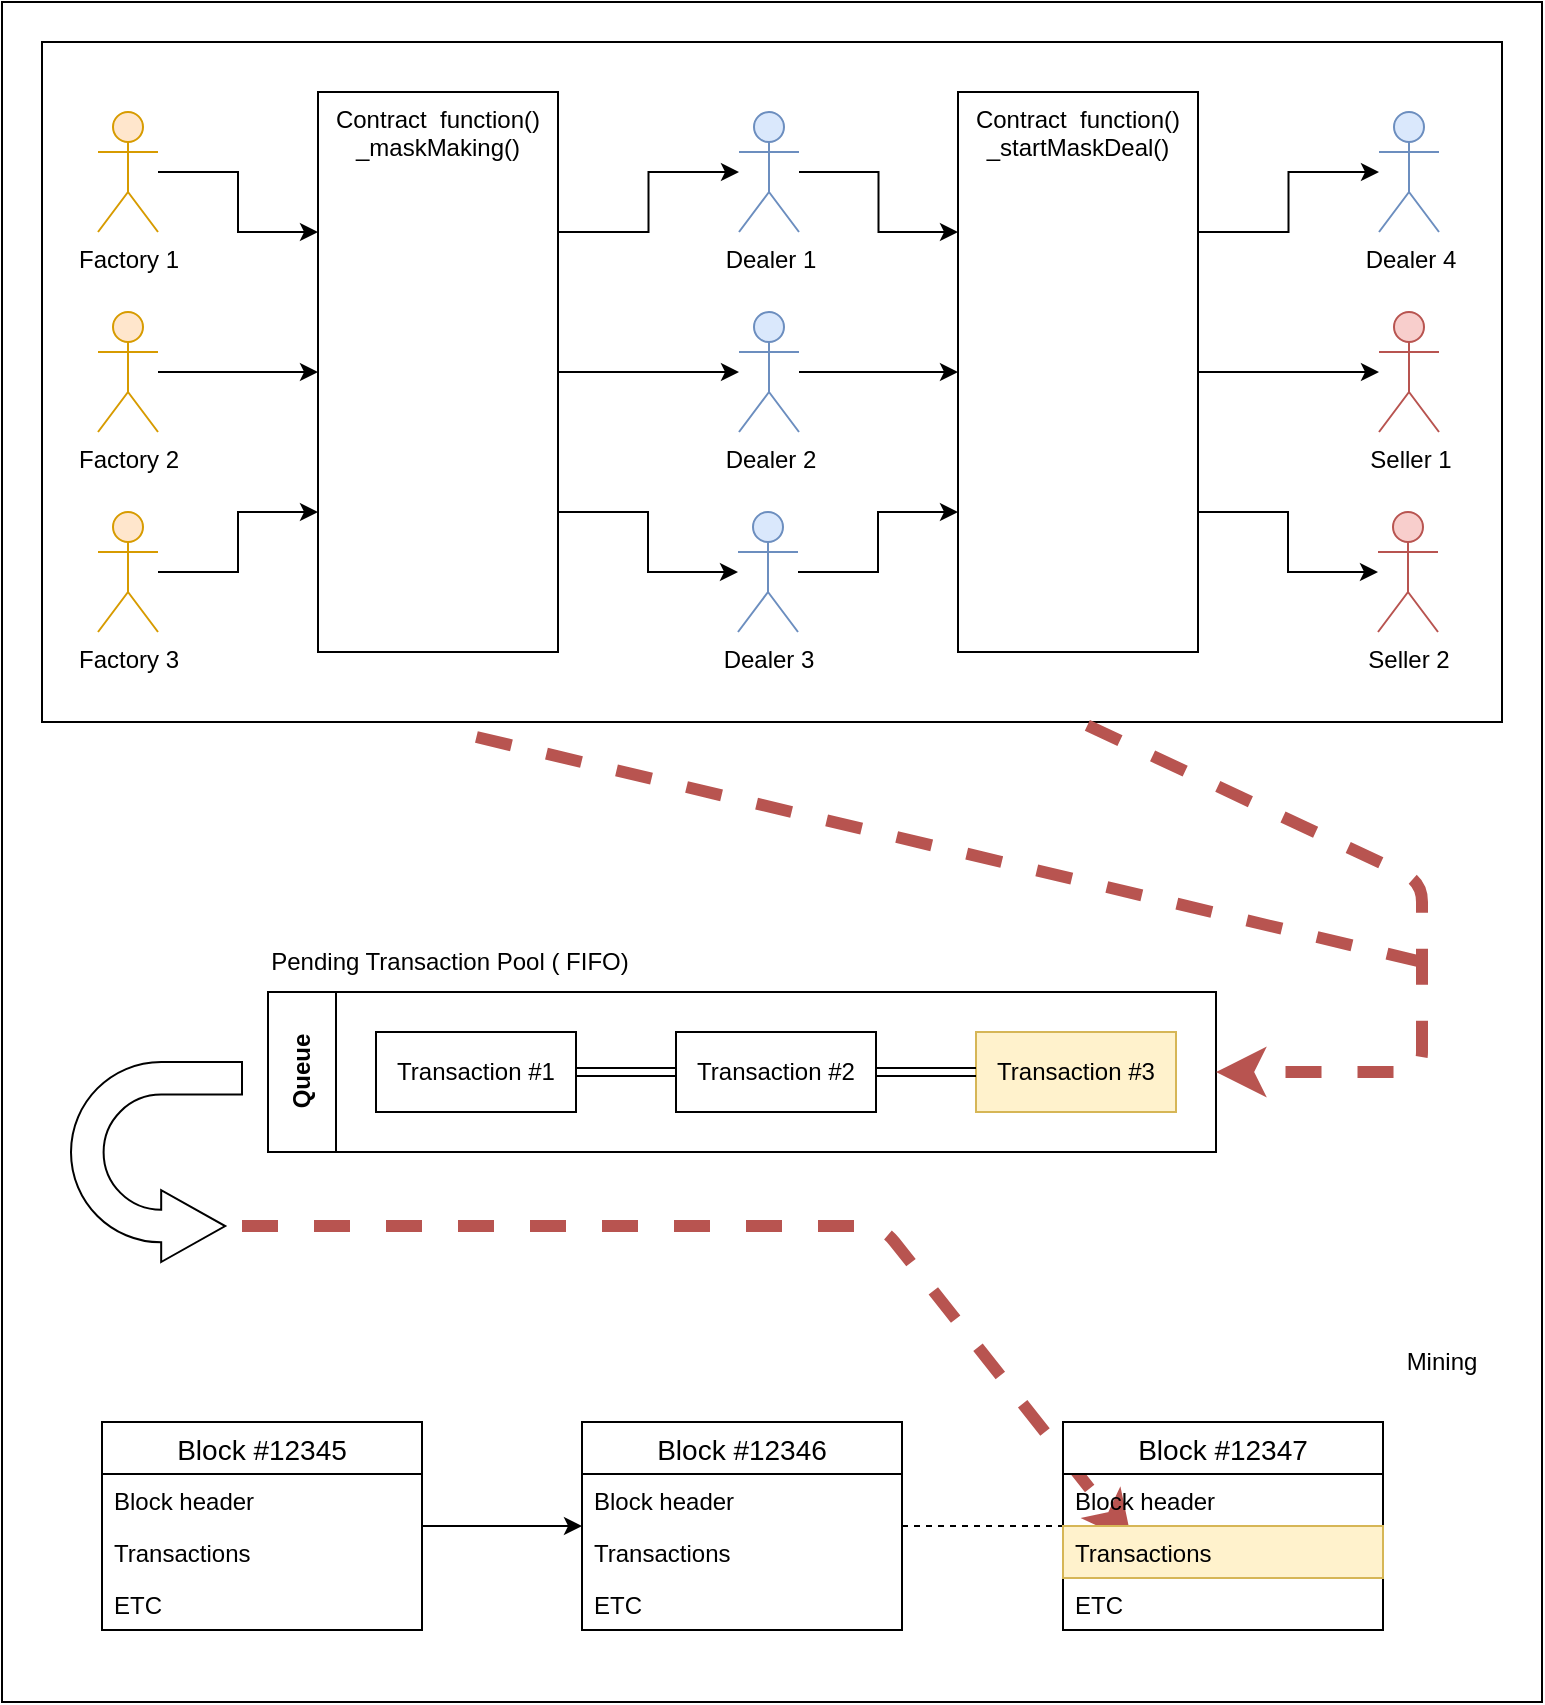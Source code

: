 <mxfile version="13.0.1" type="github"><diagram id="xKPJg7g8z_sQPrSw_ce_" name="Page-1"><mxGraphModel dx="1483" dy="713" grid="1" gridSize="10" guides="1" tooltips="1" connect="1" arrows="1" fold="1" page="1" pageScale="1" pageWidth="827" pageHeight="1169" math="0" shadow="0"><root><mxCell id="0"/><mxCell id="1" parent="0"/><mxCell id="rwE-RwJcoACd1FVOhJAC-117" value="" style="rounded=0;whiteSpace=wrap;html=1;" vertex="1" parent="1"><mxGeometry x="30" y="260" width="770" height="850" as="geometry"/></mxCell><mxCell id="rwE-RwJcoACd1FVOhJAC-109" value="" style="verticalLabelPosition=bottom;verticalAlign=top;html=1;shape=mxgraph.basic.rect;fillColor2=none;strokeWidth=1;size=20;indent=5;" vertex="1" parent="1"><mxGeometry x="50" y="280" width="730" height="340" as="geometry"/></mxCell><mxCell id="rwE-RwJcoACd1FVOhJAC-10" value="" style="edgeStyle=orthogonalEdgeStyle;rounded=0;orthogonalLoop=1;jettySize=auto;html=1;entryX=0;entryY=0.25;entryDx=0;entryDy=0;" edge="1" parent="1" source="rwE-RwJcoACd1FVOhJAC-1" target="rwE-RwJcoACd1FVOhJAC-8"><mxGeometry relative="1" as="geometry"><mxPoint x="188" y="345" as="targetPoint"/></mxGeometry></mxCell><mxCell id="rwE-RwJcoACd1FVOhJAC-1" value="Factory 1" style="shape=umlActor;verticalLabelPosition=bottom;labelBackgroundColor=#ffffff;verticalAlign=top;html=1;outlineConnect=0;fillColor=#ffe6cc;strokeColor=#d79b00;" vertex="1" parent="1"><mxGeometry x="78" y="315" width="30" height="60" as="geometry"/></mxCell><mxCell id="rwE-RwJcoACd1FVOhJAC-12" value="" style="edgeStyle=orthogonalEdgeStyle;rounded=0;orthogonalLoop=1;jettySize=auto;html=1;" edge="1" parent="1" source="rwE-RwJcoACd1FVOhJAC-2" target="rwE-RwJcoACd1FVOhJAC-8"><mxGeometry relative="1" as="geometry"><mxPoint x="188" y="445" as="targetPoint"/></mxGeometry></mxCell><mxCell id="rwE-RwJcoACd1FVOhJAC-2" value="Factory 2" style="shape=umlActor;verticalLabelPosition=bottom;labelBackgroundColor=#ffffff;verticalAlign=top;html=1;outlineConnect=0;fillColor=#ffe6cc;strokeColor=#d79b00;" vertex="1" parent="1"><mxGeometry x="78" y="415" width="30" height="60" as="geometry"/></mxCell><mxCell id="rwE-RwJcoACd1FVOhJAC-14" value="" style="edgeStyle=orthogonalEdgeStyle;rounded=0;orthogonalLoop=1;jettySize=auto;html=1;entryX=0;entryY=0.75;entryDx=0;entryDy=0;" edge="1" parent="1" source="rwE-RwJcoACd1FVOhJAC-3" target="rwE-RwJcoACd1FVOhJAC-8"><mxGeometry relative="1" as="geometry"><mxPoint x="188" y="545" as="targetPoint"/></mxGeometry></mxCell><mxCell id="rwE-RwJcoACd1FVOhJAC-3" value="Factory 3" style="shape=umlActor;verticalLabelPosition=bottom;labelBackgroundColor=#ffffff;verticalAlign=top;html=1;outlineConnect=0;fillColor=#ffe6cc;strokeColor=#d79b00;" vertex="1" parent="1"><mxGeometry x="78" y="515" width="30" height="60" as="geometry"/></mxCell><mxCell id="rwE-RwJcoACd1FVOhJAC-16" value="" style="edgeStyle=orthogonalEdgeStyle;rounded=0;orthogonalLoop=1;jettySize=auto;html=1;" edge="1" parent="1" source="rwE-RwJcoACd1FVOhJAC-8" target="rwE-RwJcoACd1FVOhJAC-17"><mxGeometry relative="1" as="geometry"><mxPoint x="448" y="445" as="targetPoint"/></mxGeometry></mxCell><mxCell id="rwE-RwJcoACd1FVOhJAC-24" style="edgeStyle=orthogonalEdgeStyle;rounded=0;orthogonalLoop=1;jettySize=auto;html=1;exitX=1;exitY=0.25;exitDx=0;exitDy=0;" edge="1" parent="1" source="rwE-RwJcoACd1FVOhJAC-8" target="rwE-RwJcoACd1FVOhJAC-25"><mxGeometry relative="1" as="geometry"><mxPoint x="408" y="345" as="targetPoint"/></mxGeometry></mxCell><mxCell id="rwE-RwJcoACd1FVOhJAC-29" style="edgeStyle=orthogonalEdgeStyle;rounded=0;orthogonalLoop=1;jettySize=auto;html=1;exitX=1;exitY=0.75;exitDx=0;exitDy=0;" edge="1" parent="1" source="rwE-RwJcoACd1FVOhJAC-8" target="rwE-RwJcoACd1FVOhJAC-27"><mxGeometry relative="1" as="geometry"/></mxCell><mxCell id="rwE-RwJcoACd1FVOhJAC-8" value="Contract&amp;nbsp; function()&lt;br&gt;_maskMaking()" style="rounded=0;whiteSpace=wrap;html=1;verticalAlign=top;" vertex="1" parent="1"><mxGeometry x="188" y="305" width="120" height="280" as="geometry"/></mxCell><mxCell id="rwE-RwJcoACd1FVOhJAC-17" value="Dealer 2" style="shape=umlActor;verticalLabelPosition=bottom;labelBackgroundColor=#ffffff;verticalAlign=top;html=1;outlineConnect=0;fillColor=#dae8fc;strokeColor=#6c8ebf;" vertex="1" parent="1"><mxGeometry x="398.5" y="415" width="30" height="60" as="geometry"/></mxCell><mxCell id="rwE-RwJcoACd1FVOhJAC-35" value="" style="edgeStyle=orthogonalEdgeStyle;rounded=0;orthogonalLoop=1;jettySize=auto;html=1;entryX=0;entryY=0.25;entryDx=0;entryDy=0;" edge="1" parent="1" source="rwE-RwJcoACd1FVOhJAC-25" target="rwE-RwJcoACd1FVOhJAC-33"><mxGeometry relative="1" as="geometry"><mxPoint x="517" y="345" as="targetPoint"/></mxGeometry></mxCell><mxCell id="rwE-RwJcoACd1FVOhJAC-25" value="Dealer 1" style="shape=umlActor;verticalLabelPosition=bottom;labelBackgroundColor=#ffffff;verticalAlign=top;html=1;outlineConnect=0;fillColor=#dae8fc;strokeColor=#6c8ebf;" vertex="1" parent="1"><mxGeometry x="398.5" y="315" width="30" height="60" as="geometry"/></mxCell><mxCell id="rwE-RwJcoACd1FVOhJAC-27" value="Dealer 3" style="shape=umlActor;verticalLabelPosition=bottom;labelBackgroundColor=#ffffff;verticalAlign=top;html=1;outlineConnect=0;fillColor=#dae8fc;strokeColor=#6c8ebf;" vertex="1" parent="1"><mxGeometry x="398" y="515" width="30" height="60" as="geometry"/></mxCell><mxCell id="rwE-RwJcoACd1FVOhJAC-30" value="" style="edgeStyle=orthogonalEdgeStyle;rounded=0;orthogonalLoop=1;jettySize=auto;html=1;entryX=0;entryY=0.25;entryDx=0;entryDy=0;exitX=0;exitY=0.25;exitDx=0;exitDy=0;" edge="1" parent="1" target="rwE-RwJcoACd1FVOhJAC-33" source="rwE-RwJcoACd1FVOhJAC-33"><mxGeometry relative="1" as="geometry"><mxPoint x="438" y="345" as="sourcePoint"/><mxPoint x="518" y="345" as="targetPoint"/></mxGeometry></mxCell><mxCell id="rwE-RwJcoACd1FVOhJAC-31" value="" style="edgeStyle=orthogonalEdgeStyle;rounded=0;orthogonalLoop=1;jettySize=auto;html=1;" edge="1" parent="1" target="rwE-RwJcoACd1FVOhJAC-33" source="rwE-RwJcoACd1FVOhJAC-17"><mxGeometry relative="1" as="geometry"><mxPoint x="478" y="445" as="sourcePoint"/><mxPoint x="518" y="445" as="targetPoint"/></mxGeometry></mxCell><mxCell id="rwE-RwJcoACd1FVOhJAC-32" value="" style="edgeStyle=orthogonalEdgeStyle;rounded=0;orthogonalLoop=1;jettySize=auto;html=1;entryX=0;entryY=0.75;entryDx=0;entryDy=0;" edge="1" parent="1" target="rwE-RwJcoACd1FVOhJAC-33" source="rwE-RwJcoACd1FVOhJAC-27"><mxGeometry relative="1" as="geometry"><mxPoint x="438" y="545" as="sourcePoint"/><mxPoint x="518" y="545" as="targetPoint"/></mxGeometry></mxCell><mxCell id="rwE-RwJcoACd1FVOhJAC-33" value="Contract&amp;nbsp; function()&lt;br&gt;_startMaskDeal()" style="rounded=0;whiteSpace=wrap;html=1;verticalAlign=top;" vertex="1" parent="1"><mxGeometry x="508" y="305" width="120" height="280" as="geometry"/></mxCell><mxCell id="rwE-RwJcoACd1FVOhJAC-38" value="" style="edgeStyle=orthogonalEdgeStyle;rounded=0;orthogonalLoop=1;jettySize=auto;html=1;exitX=1;exitY=0.5;exitDx=0;exitDy=0;" edge="1" parent="1" target="rwE-RwJcoACd1FVOhJAC-41" source="rwE-RwJcoACd1FVOhJAC-33"><mxGeometry relative="1" as="geometry"><mxPoint x="658" y="455" as="sourcePoint"/><mxPoint x="768" y="445" as="targetPoint"/></mxGeometry></mxCell><mxCell id="rwE-RwJcoACd1FVOhJAC-39" style="edgeStyle=orthogonalEdgeStyle;rounded=0;orthogonalLoop=1;jettySize=auto;html=1;exitX=1;exitY=0.25;exitDx=0;exitDy=0;" edge="1" parent="1" target="rwE-RwJcoACd1FVOhJAC-42" source="rwE-RwJcoACd1FVOhJAC-33"><mxGeometry relative="1" as="geometry"><mxPoint x="728" y="345" as="targetPoint"/><mxPoint x="658" y="395" as="sourcePoint"/></mxGeometry></mxCell><mxCell id="rwE-RwJcoACd1FVOhJAC-40" style="edgeStyle=orthogonalEdgeStyle;rounded=0;orthogonalLoop=1;jettySize=auto;html=1;exitX=1;exitY=0.75;exitDx=0;exitDy=0;" edge="1" parent="1" target="rwE-RwJcoACd1FVOhJAC-43" source="rwE-RwJcoACd1FVOhJAC-33"><mxGeometry relative="1" as="geometry"><mxPoint x="648" y="505" as="sourcePoint"/></mxGeometry></mxCell><mxCell id="rwE-RwJcoACd1FVOhJAC-41" value="Seller 1" style="shape=umlActor;verticalLabelPosition=bottom;labelBackgroundColor=#ffffff;verticalAlign=top;html=1;outlineConnect=0;fillColor=#f8cecc;strokeColor=#b85450;" vertex="1" parent="1"><mxGeometry x="718.5" y="415" width="30" height="60" as="geometry"/></mxCell><mxCell id="rwE-RwJcoACd1FVOhJAC-42" value="Dealer 4" style="shape=umlActor;verticalLabelPosition=bottom;labelBackgroundColor=#ffffff;verticalAlign=top;html=1;outlineConnect=0;fillColor=#dae8fc;strokeColor=#6c8ebf;" vertex="1" parent="1"><mxGeometry x="718.5" y="315" width="30" height="60" as="geometry"/></mxCell><mxCell id="rwE-RwJcoACd1FVOhJAC-43" value="Seller 2" style="shape=umlActor;verticalLabelPosition=bottom;labelBackgroundColor=#ffffff;verticalAlign=top;html=1;outlineConnect=0;fillColor=#f8cecc;strokeColor=#b85450;" vertex="1" parent="1"><mxGeometry x="718" y="515" width="30" height="60" as="geometry"/></mxCell><mxCell id="rwE-RwJcoACd1FVOhJAC-55" value="" style="edgeStyle=orthogonalEdgeStyle;rounded=0;orthogonalLoop=1;jettySize=auto;html=1;" edge="1" parent="1" source="rwE-RwJcoACd1FVOhJAC-44" target="rwE-RwJcoACd1FVOhJAC-51"><mxGeometry relative="1" as="geometry"/></mxCell><mxCell id="rwE-RwJcoACd1FVOhJAC-62" value="" style="endArrow=none;dashed=1;html=1;" edge="1" parent="1" source="rwE-RwJcoACd1FVOhJAC-51" target="rwE-RwJcoACd1FVOhJAC-57"><mxGeometry width="50" height="50" relative="1" as="geometry"><mxPoint x="510" y="1070" as="sourcePoint"/><mxPoint x="570" y="1040" as="targetPoint"/></mxGeometry></mxCell><mxCell id="rwE-RwJcoACd1FVOhJAC-64" value="Queue" style="swimlane;html=1;startSize=34;horizontal=0;childLayout=flowLayout;flowOrientation=west;resizable=0;interRankCellSpacing=50;containerType=tree;" vertex="1" parent="1"><mxGeometry x="163" y="755" width="474" height="80" as="geometry"><mxRectangle x="184" y="230" width="30" height="160" as="alternateBounds"/></mxGeometry></mxCell><mxCell id="rwE-RwJcoACd1FVOhJAC-65" value="Transaction #1" style="whiteSpace=wrap;html=1;" vertex="1" parent="rwE-RwJcoACd1FVOhJAC-64"><mxGeometry x="54" y="20" width="100" height="40" as="geometry"/></mxCell><mxCell id="rwE-RwJcoACd1FVOhJAC-66" value="Transaction #2" style="whiteSpace=wrap;html=1;" vertex="1" parent="rwE-RwJcoACd1FVOhJAC-64"><mxGeometry x="204" y="20" width="100" height="40" as="geometry"/></mxCell><mxCell id="rwE-RwJcoACd1FVOhJAC-67" value="" style="html=1;curved=1;noEdgeStyle=1;orthogonal=1;shape=link;" edge="1" parent="rwE-RwJcoACd1FVOhJAC-64" source="rwE-RwJcoACd1FVOhJAC-65" target="rwE-RwJcoACd1FVOhJAC-66"><mxGeometry relative="1" as="geometry"><Array as="points"><mxPoint x="166" y="40"/><mxPoint x="192" y="40"/></Array></mxGeometry></mxCell><mxCell id="rwE-RwJcoACd1FVOhJAC-70" value="Transaction #3" style="whiteSpace=wrap;html=1;fillColor=#fff2cc;strokeColor=#d6b656;" vertex="1" parent="rwE-RwJcoACd1FVOhJAC-64"><mxGeometry x="354" y="20" width="100" height="40" as="geometry"/></mxCell><mxCell id="rwE-RwJcoACd1FVOhJAC-71" value="" style="html=1;curved=1;noEdgeStyle=1;orthogonal=1;shape=link;" edge="1" parent="rwE-RwJcoACd1FVOhJAC-64" source="rwE-RwJcoACd1FVOhJAC-66" target="rwE-RwJcoACd1FVOhJAC-70"><mxGeometry relative="1" as="geometry"><Array as="points"><mxPoint x="316" y="40"/><mxPoint x="342" y="40"/></Array></mxGeometry></mxCell><mxCell id="rwE-RwJcoACd1FVOhJAC-80" value="" style="endArrow=classic;html=1;dashed=1;strokeColor=#b85450;strokeWidth=6;fillColor=#f8cecc;" edge="1" parent="1"><mxGeometry width="50" height="50" relative="1" as="geometry"><mxPoint x="150" y="872" as="sourcePoint"/><mxPoint x="595" y="1030" as="targetPoint"/><Array as="points"><mxPoint x="470" y="872"/></Array></mxGeometry></mxCell><mxCell id="rwE-RwJcoACd1FVOhJAC-96" value="" style="shape=image;html=1;verticalAlign=top;verticalLabelPosition=bottom;labelBackgroundColor=#ffffff;imageAspect=0;aspect=fixed;image=https://cdn1.iconfinder.com/data/icons/business-and-finance-20/200/vector_65_12-128.png" vertex="1" parent="1"><mxGeometry x="199" y="396" width="98" height="98" as="geometry"/></mxCell><mxCell id="rwE-RwJcoACd1FVOhJAC-97" value="" style="shape=image;html=1;verticalAlign=top;verticalLabelPosition=bottom;labelBackgroundColor=#ffffff;imageAspect=0;aspect=fixed;image=https://cdn1.iconfinder.com/data/icons/business-and-finance-20/200/vector_65_12-128.png" vertex="1" parent="1"><mxGeometry x="519" y="396" width="98" height="98" as="geometry"/></mxCell><mxCell id="rwE-RwJcoACd1FVOhJAC-98" value="Pending Transaction Pool ( FIFO)" style="text;html=1;strokeColor=none;fillColor=none;align=center;verticalAlign=middle;whiteSpace=wrap;rounded=0;" vertex="1" parent="1"><mxGeometry x="163" y="730" width="182" height="20" as="geometry"/></mxCell><mxCell id="rwE-RwJcoACd1FVOhJAC-106" value="" style="html=1;shadow=0;dashed=0;align=center;verticalAlign=middle;shape=mxgraph.arrows2.uTurnArrow;dy=8.15;arrowHead=35.94;dx2=32.01;rotation=-180;direction=east;flipV=0;flipH=1;" vertex="1" parent="1"><mxGeometry x="64.5" y="790" width="85.5" height="100" as="geometry"/></mxCell><mxCell id="rwE-RwJcoACd1FVOhJAC-57" value="Block #12347" style="swimlane;fontStyle=0;childLayout=stackLayout;horizontal=1;startSize=26;horizontalStack=0;resizeParent=1;resizeParentMax=0;resizeLast=0;collapsible=1;marginBottom=0;align=center;fontSize=14;" vertex="1" parent="1"><mxGeometry x="560.5" y="970" width="160" height="104" as="geometry"><mxRectangle x="80" y="30" width="70" height="26" as="alternateBounds"/></mxGeometry></mxCell><mxCell id="rwE-RwJcoACd1FVOhJAC-58" value="Block header" style="text;strokeColor=none;fillColor=none;spacingLeft=4;spacingRight=4;overflow=hidden;rotatable=0;points=[[0,0.5],[1,0.5]];portConstraint=eastwest;fontSize=12;" vertex="1" parent="rwE-RwJcoACd1FVOhJAC-57"><mxGeometry y="26" width="160" height="26" as="geometry"/></mxCell><mxCell id="rwE-RwJcoACd1FVOhJAC-59" value="Transactions" style="text;strokeColor=#d6b656;fillColor=#fff2cc;spacingLeft=4;spacingRight=4;overflow=hidden;rotatable=0;points=[[0,0.5],[1,0.5]];portConstraint=eastwest;fontSize=12;" vertex="1" parent="rwE-RwJcoACd1FVOhJAC-57"><mxGeometry y="52" width="160" height="26" as="geometry"/></mxCell><mxCell id="rwE-RwJcoACd1FVOhJAC-60" value="ETC" style="text;strokeColor=none;fillColor=none;spacingLeft=4;spacingRight=4;overflow=hidden;rotatable=0;points=[[0,0.5],[1,0.5]];portConstraint=eastwest;fontSize=12;" vertex="1" parent="rwE-RwJcoACd1FVOhJAC-57"><mxGeometry y="78" width="160" height="26" as="geometry"/></mxCell><mxCell id="rwE-RwJcoACd1FVOhJAC-44" value="Block #12345" style="swimlane;fontStyle=0;childLayout=stackLayout;horizontal=1;startSize=26;horizontalStack=0;resizeParent=1;resizeParentMax=0;resizeLast=0;collapsible=1;marginBottom=0;align=center;fontSize=14;" vertex="1" parent="1"><mxGeometry x="80" y="970" width="160" height="104" as="geometry"><mxRectangle x="80" y="30" width="70" height="26" as="alternateBounds"/></mxGeometry></mxCell><mxCell id="rwE-RwJcoACd1FVOhJAC-45" value="Block header" style="text;strokeColor=none;fillColor=none;spacingLeft=4;spacingRight=4;overflow=hidden;rotatable=0;points=[[0,0.5],[1,0.5]];portConstraint=eastwest;fontSize=12;" vertex="1" parent="rwE-RwJcoACd1FVOhJAC-44"><mxGeometry y="26" width="160" height="26" as="geometry"/></mxCell><mxCell id="rwE-RwJcoACd1FVOhJAC-46" value="Transactions" style="text;strokeColor=none;fillColor=none;spacingLeft=4;spacingRight=4;overflow=hidden;rotatable=0;points=[[0,0.5],[1,0.5]];portConstraint=eastwest;fontSize=12;" vertex="1" parent="rwE-RwJcoACd1FVOhJAC-44"><mxGeometry y="52" width="160" height="26" as="geometry"/></mxCell><mxCell id="rwE-RwJcoACd1FVOhJAC-47" value="ETC" style="text;strokeColor=none;fillColor=none;spacingLeft=4;spacingRight=4;overflow=hidden;rotatable=0;points=[[0,0.5],[1,0.5]];portConstraint=eastwest;fontSize=12;" vertex="1" parent="rwE-RwJcoACd1FVOhJAC-44"><mxGeometry y="78" width="160" height="26" as="geometry"/></mxCell><mxCell id="rwE-RwJcoACd1FVOhJAC-51" value="Block #12346" style="swimlane;fontStyle=0;childLayout=stackLayout;horizontal=1;startSize=26;horizontalStack=0;resizeParent=1;resizeParentMax=0;resizeLast=0;collapsible=1;marginBottom=0;align=center;fontSize=14;" vertex="1" parent="1"><mxGeometry x="320" y="970" width="160" height="104" as="geometry"><mxRectangle x="80" y="30" width="70" height="26" as="alternateBounds"/></mxGeometry></mxCell><mxCell id="rwE-RwJcoACd1FVOhJAC-52" value="Block header" style="text;strokeColor=none;fillColor=none;spacingLeft=4;spacingRight=4;overflow=hidden;rotatable=0;points=[[0,0.5],[1,0.5]];portConstraint=eastwest;fontSize=12;" vertex="1" parent="rwE-RwJcoACd1FVOhJAC-51"><mxGeometry y="26" width="160" height="26" as="geometry"/></mxCell><mxCell id="rwE-RwJcoACd1FVOhJAC-53" value="Transactions" style="text;strokeColor=none;fillColor=none;spacingLeft=4;spacingRight=4;overflow=hidden;rotatable=0;points=[[0,0.5],[1,0.5]];portConstraint=eastwest;fontSize=12;" vertex="1" parent="rwE-RwJcoACd1FVOhJAC-51"><mxGeometry y="52" width="160" height="26" as="geometry"/></mxCell><mxCell id="rwE-RwJcoACd1FVOhJAC-54" value="ETC" style="text;strokeColor=none;fillColor=none;spacingLeft=4;spacingRight=4;overflow=hidden;rotatable=0;points=[[0,0.5],[1,0.5]];portConstraint=eastwest;fontSize=12;" vertex="1" parent="rwE-RwJcoACd1FVOhJAC-51"><mxGeometry y="78" width="160" height="26" as="geometry"/></mxCell><mxCell id="rwE-RwJcoACd1FVOhJAC-110" value="" style="shape=image;html=1;verticalAlign=top;verticalLabelPosition=bottom;labelBackgroundColor=#ffffff;imageAspect=0;aspect=fixed;image=https://cdn0.iconfinder.com/data/icons/world-issues/500/pickaxe-128.png" vertex="1" parent="1"><mxGeometry x="652" y="880" width="128" height="128" as="geometry"/></mxCell><mxCell id="rwE-RwJcoACd1FVOhJAC-111" value="Mining" style="text;html=1;strokeColor=none;fillColor=none;align=center;verticalAlign=middle;whiteSpace=wrap;rounded=0;" vertex="1" parent="1"><mxGeometry x="730" y="930" width="40" height="20" as="geometry"/></mxCell><mxCell id="rwE-RwJcoACd1FVOhJAC-112" value="" style="endArrow=classic;html=1;dashed=1;strokeColor=#b85450;strokeWidth=6;fillColor=#f8cecc;exitX=0.716;exitY=1.005;exitDx=0;exitDy=0;exitPerimeter=0;entryX=1;entryY=0.5;entryDx=0;entryDy=0;" edge="1" parent="1" source="rwE-RwJcoACd1FVOhJAC-109" target="rwE-RwJcoACd1FVOhJAC-64"><mxGeometry width="50" height="50" relative="1" as="geometry"><mxPoint x="345" y="700" as="sourcePoint"/><mxPoint x="740" y="810" as="targetPoint"/><Array as="points"><mxPoint x="740" y="700"/><mxPoint x="740" y="795"/></Array></mxGeometry></mxCell><mxCell id="rwE-RwJcoACd1FVOhJAC-114" value="" style="endArrow=none;dashed=1;html=1;strokeWidth=6;fillColor=#f8cecc;strokeColor=#b85450;entryX=0.274;entryY=1.01;entryDx=0;entryDy=0;entryPerimeter=0;" edge="1" parent="1" target="rwE-RwJcoACd1FVOhJAC-109"><mxGeometry width="50" height="50" relative="1" as="geometry"><mxPoint x="740" y="740" as="sourcePoint"/><mxPoint x="410" y="700" as="targetPoint"/></mxGeometry></mxCell><mxCell id="rwE-RwJcoACd1FVOhJAC-119" value="" style="shape=image;html=1;verticalAlign=top;verticalLabelPosition=bottom;labelBackgroundColor=#ffffff;imageAspect=0;aspect=fixed;image=https://cdn3.iconfinder.com/data/icons/currency-and-cryptocurrency-signs/64/cryptocurrency_blockchain_Ethereum_ETH-128.png;fontSize=28;" vertex="1" parent="1"><mxGeometry x="435" y="640" width="84" height="84" as="geometry"/></mxCell><mxCell id="rwE-RwJcoACd1FVOhJAC-120" value="" style="shape=image;html=1;verticalAlign=top;verticalLabelPosition=bottom;labelBackgroundColor=#ffffff;imageAspect=0;aspect=fixed;image=https://cdn3.iconfinder.com/data/icons/currency-and-cryptocurrency-signs/64/cryptocurrency_blockchain_Ethereum_ETH-128.png;fontSize=28;" vertex="1" parent="1"><mxGeometry x="691" y="648" width="84" height="84" as="geometry"/></mxCell></root></mxGraphModel></diagram></mxfile>